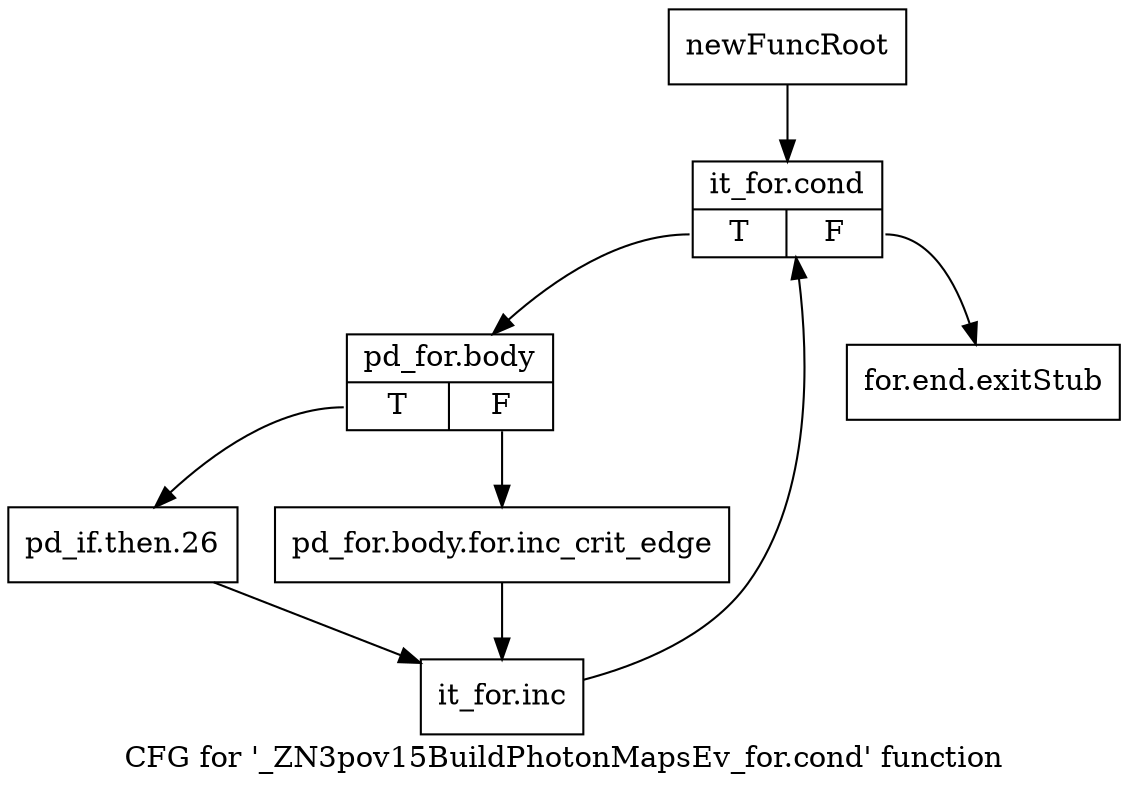 digraph "CFG for '_ZN3pov15BuildPhotonMapsEv_for.cond' function" {
	label="CFG for '_ZN3pov15BuildPhotonMapsEv_for.cond' function";

	Node0x29ddde0 [shape=record,label="{newFuncRoot}"];
	Node0x29ddde0 -> Node0x29de230;
	Node0x29de1e0 [shape=record,label="{for.end.exitStub}"];
	Node0x29de230 [shape=record,label="{it_for.cond|{<s0>T|<s1>F}}"];
	Node0x29de230:s0 -> Node0x29de280;
	Node0x29de230:s1 -> Node0x29de1e0;
	Node0x29de280 [shape=record,label="{pd_for.body|{<s0>T|<s1>F}}"];
	Node0x29de280:s0 -> Node0x29de320;
	Node0x29de280:s1 -> Node0x29de2d0;
	Node0x29de2d0 [shape=record,label="{pd_for.body.for.inc_crit_edge}"];
	Node0x29de2d0 -> Node0x29de370;
	Node0x29de320 [shape=record,label="{pd_if.then.26}"];
	Node0x29de320 -> Node0x29de370;
	Node0x29de370 [shape=record,label="{it_for.inc}"];
	Node0x29de370 -> Node0x29de230;
}
